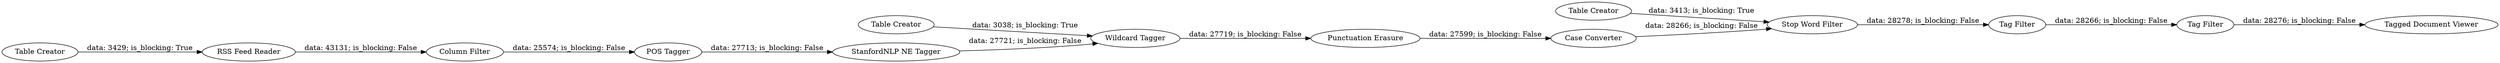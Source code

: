 digraph {
	"644862040757371845_18" [label="Tagged Document Viewer"]
	"644862040757371845_42" [label="Table Creator"]
	"644862040757371845_19" [label="Table Creator"]
	"644862040757371845_60" [label="Column Filter"]
	"644862040757371845_11" [label="Table Creator"]
	"644862040757371845_17" [label="Tag Filter"]
	"644862040757371845_20" [label="Tag Filter"]
	"644862040757371845_24" [label="Case Converter"]
	"644862040757371845_9" [label="StanfordNLP NE Tagger"]
	"644862040757371845_23" [label="Punctuation Erasure"]
	"644862040757371845_10" [label="Wildcard Tagger"]
	"644862040757371845_7" [label="POS Tagger"]
	"644862040757371845_15" [label="Stop Word Filter"]
	"644862040757371845_53" [label="RSS Feed Reader"]
	"644862040757371845_11" -> "644862040757371845_10" [label="data: 3038; is_blocking: True"]
	"644862040757371845_20" -> "644862040757371845_18" [label="data: 28276; is_blocking: False"]
	"644862040757371845_10" -> "644862040757371845_23" [label="data: 27719; is_blocking: False"]
	"644862040757371845_53" -> "644862040757371845_60" [label="data: 43131; is_blocking: False"]
	"644862040757371845_7" -> "644862040757371845_9" [label="data: 27713; is_blocking: False"]
	"644862040757371845_60" -> "644862040757371845_7" [label="data: 25574; is_blocking: False"]
	"644862040757371845_24" -> "644862040757371845_15" [label="data: 28266; is_blocking: False"]
	"644862040757371845_9" -> "644862040757371845_10" [label="data: 27721; is_blocking: False"]
	"644862040757371845_15" -> "644862040757371845_17" [label="data: 28278; is_blocking: False"]
	"644862040757371845_23" -> "644862040757371845_24" [label="data: 27599; is_blocking: False"]
	"644862040757371845_42" -> "644862040757371845_53" [label="data: 3429; is_blocking: True"]
	"644862040757371845_19" -> "644862040757371845_15" [label="data: 3413; is_blocking: True"]
	"644862040757371845_17" -> "644862040757371845_20" [label="data: 28266; is_blocking: False"]
	rankdir=LR
}

